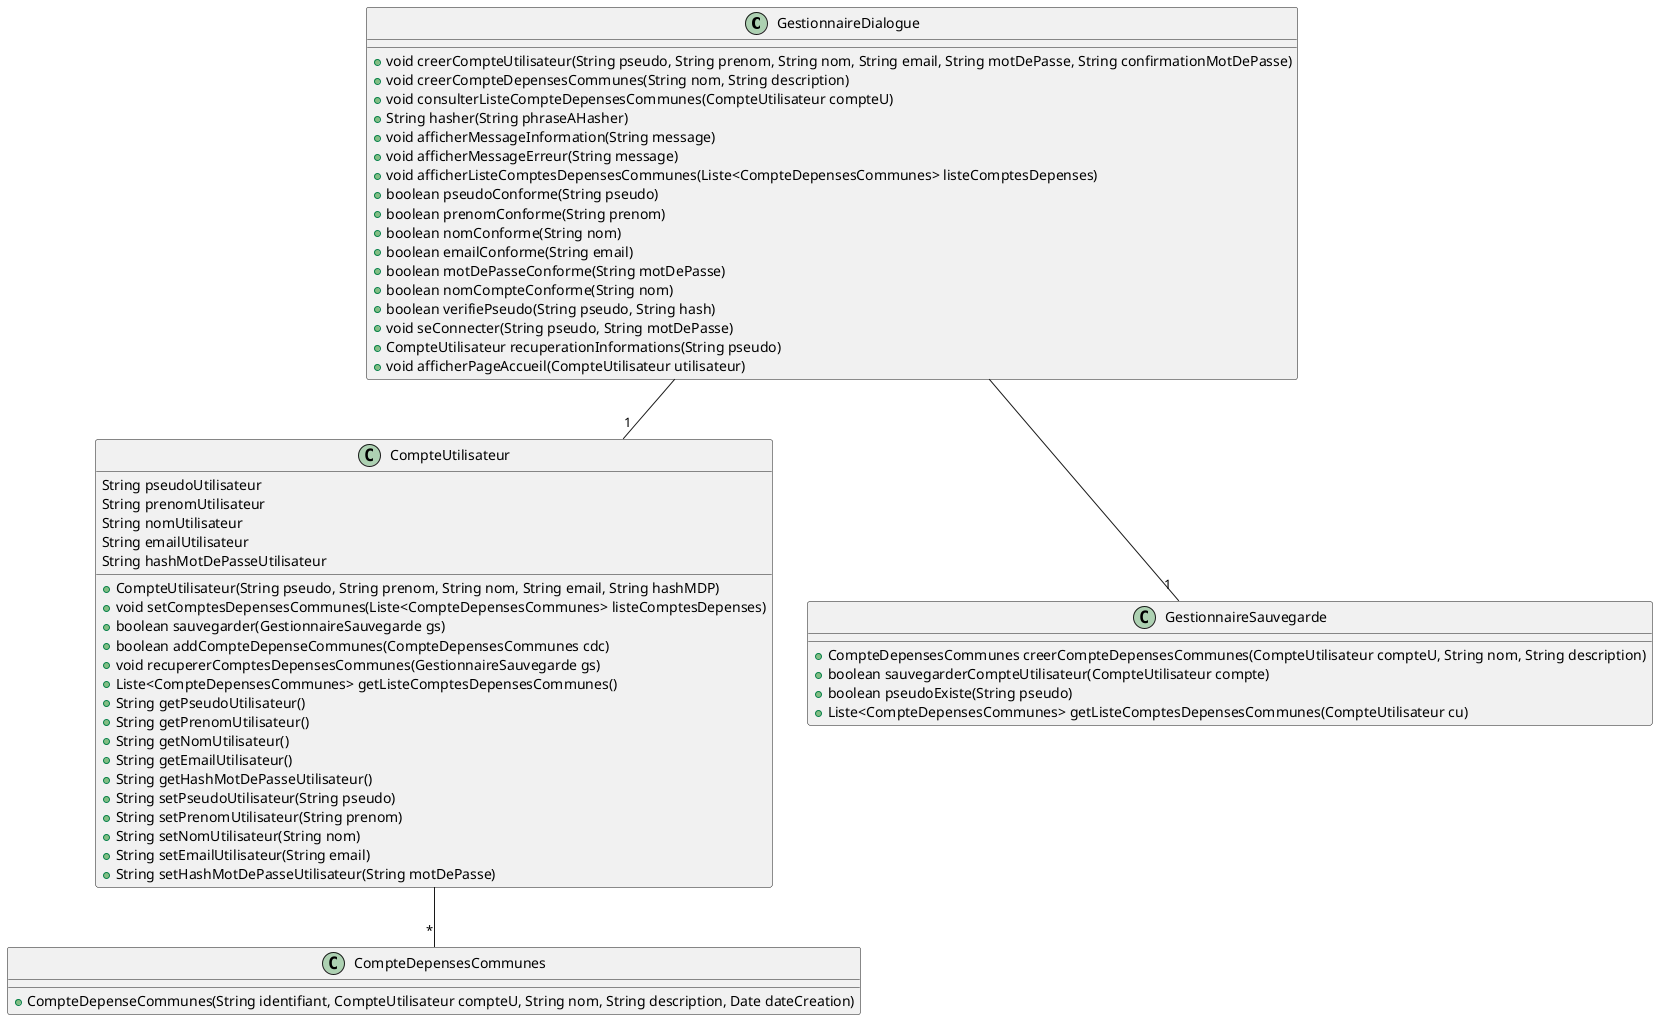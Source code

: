 @startuml Classes

	class GestionnaireDialogue {
		+void creerCompteUtilisateur(String pseudo, String prenom, String nom, String email, String motDePasse, String confirmationMotDePasse)
		+void creerCompteDepensesCommunes(String nom, String description)
		+void consulterListeCompteDepensesCommunes(CompteUtilisateur compteU)
		+String hasher(String phraseAHasher)
		+void afficherMessageInformation(String message)
		+void afficherMessageErreur(String message)
		+void afficherListeComptesDepensesCommunes(Liste<CompteDepensesCommunes> listeComptesDepenses)
		+boolean pseudoConforme(String pseudo)
		+boolean prenomConforme(String prenom)
		+boolean nomConforme(String nom)
		+boolean emailConforme(String email)
		+boolean motDePasseConforme(String motDePasse)
		+boolean nomCompteConforme(String nom)
		+boolean verifiePseudo(String pseudo, String hash)
		+void seConnecter(String pseudo, String motDePasse)
		+CompteUtilisateur recuperationInformations(String pseudo)
		+void afficherPageAccueil(CompteUtilisateur utilisateur)
	}
	GestionnaireDialogue --"1" CompteUtilisateur
	GestionnaireDialogue --"1" GestionnaireSauvegarde

	class GestionnaireSauvegarde {
		+CompteDepensesCommunes creerCompteDepensesCommunes(CompteUtilisateur compteU, String nom, String description)
		+boolean sauvegarderCompteUtilisateur(CompteUtilisateur compte)
		+boolean pseudoExiste(String pseudo)
		+Liste<CompteDepensesCommunes> getListeComptesDepensesCommunes(CompteUtilisateur cu)
	}

	class CompteUtilisateur {
		String pseudoUtilisateur
		String prenomUtilisateur
		String nomUtilisateur
		String emailUtilisateur
		String hashMotDePasseUtilisateur
		+CompteUtilisateur(String pseudo, String prenom, String nom, String email, String hashMDP)
		+void setComptesDepensesCommunes(Liste<CompteDepensesCommunes> listeComptesDepenses)
		+boolean sauvegarder(GestionnaireSauvegarde gs)
		+boolean addCompteDepenseCommunes(CompteDepensesCommunes cdc)
		+void recupererComptesDepensesCommunes(GestionnaireSauvegarde gs)
		+Liste<CompteDepensesCommunes> getListeComptesDepensesCommunes()
		+String getPseudoUtilisateur()
		+String getPrenomUtilisateur()
		+String getNomUtilisateur()
		+String getEmailUtilisateur()
		+String getHashMotDePasseUtilisateur()
		+String setPseudoUtilisateur(String pseudo)
		+String setPrenomUtilisateur(String prenom)
		+String setNomUtilisateur(String nom)
		+String setEmailUtilisateur(String email)
		+String setHashMotDePasseUtilisateur(String motDePasse)
	}
	CompteUtilisateur --"*" CompteDepensesCommunes
	class CompteDepensesCommunes {
		+CompteDepenseCommunes(String identifiant, CompteUtilisateur compteU, String nom, String description, Date dateCreation)
	}

@enduml